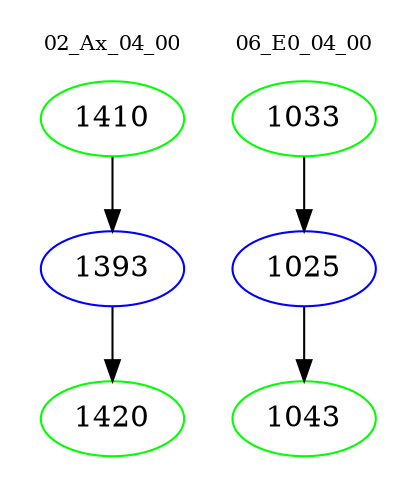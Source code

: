 digraph{
subgraph cluster_0 {
color = white
label = "02_Ax_04_00";
fontsize=10;
T0_1410 [label="1410", color="green"]
T0_1410 -> T0_1393 [color="black"]
T0_1393 [label="1393", color="blue"]
T0_1393 -> T0_1420 [color="black"]
T0_1420 [label="1420", color="green"]
}
subgraph cluster_1 {
color = white
label = "06_E0_04_00";
fontsize=10;
T1_1033 [label="1033", color="green"]
T1_1033 -> T1_1025 [color="black"]
T1_1025 [label="1025", color="blue"]
T1_1025 -> T1_1043 [color="black"]
T1_1043 [label="1043", color="green"]
}
}
